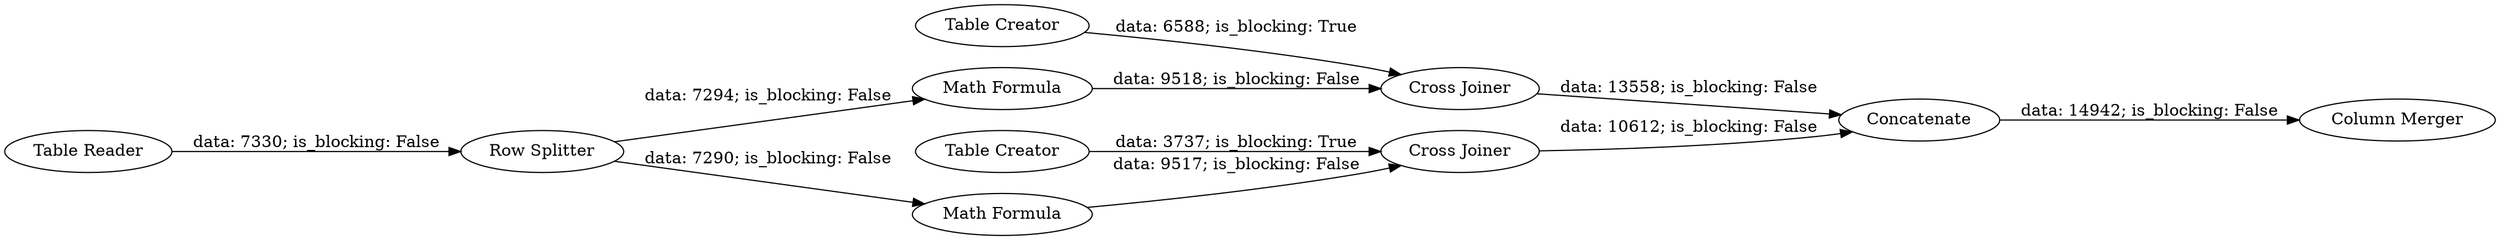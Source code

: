 digraph {
	"-4113679952202560222_8" [label="Cross Joiner"]
	"-4113679952202560222_10" [label="Column Merger"]
	"-4113679952202560222_5" [label="Cross Joiner"]
	"-4113679952202560222_9" [label=Concatenate]
	"-4113679952202560222_4" [label="Table Creator"]
	"-4113679952202560222_2" [label="Row Splitter"]
	"-4113679952202560222_6" [label="Math Formula"]
	"-4113679952202560222_3" [label="Math Formula"]
	"-4113679952202560222_7" [label="Table Creator"]
	"-4113679952202560222_1" [label="Table Reader"]
	"-4113679952202560222_4" -> "-4113679952202560222_5" [label="data: 6588; is_blocking: True"]
	"-4113679952202560222_2" -> "-4113679952202560222_3" [label="data: 7294; is_blocking: False"]
	"-4113679952202560222_2" -> "-4113679952202560222_6" [label="data: 7290; is_blocking: False"]
	"-4113679952202560222_6" -> "-4113679952202560222_8" [label="data: 9517; is_blocking: False"]
	"-4113679952202560222_9" -> "-4113679952202560222_10" [label="data: 14942; is_blocking: False"]
	"-4113679952202560222_7" -> "-4113679952202560222_8" [label="data: 3737; is_blocking: True"]
	"-4113679952202560222_8" -> "-4113679952202560222_9" [label="data: 10612; is_blocking: False"]
	"-4113679952202560222_1" -> "-4113679952202560222_2" [label="data: 7330; is_blocking: False"]
	"-4113679952202560222_5" -> "-4113679952202560222_9" [label="data: 13558; is_blocking: False"]
	"-4113679952202560222_3" -> "-4113679952202560222_5" [label="data: 9518; is_blocking: False"]
	rankdir=LR
}
